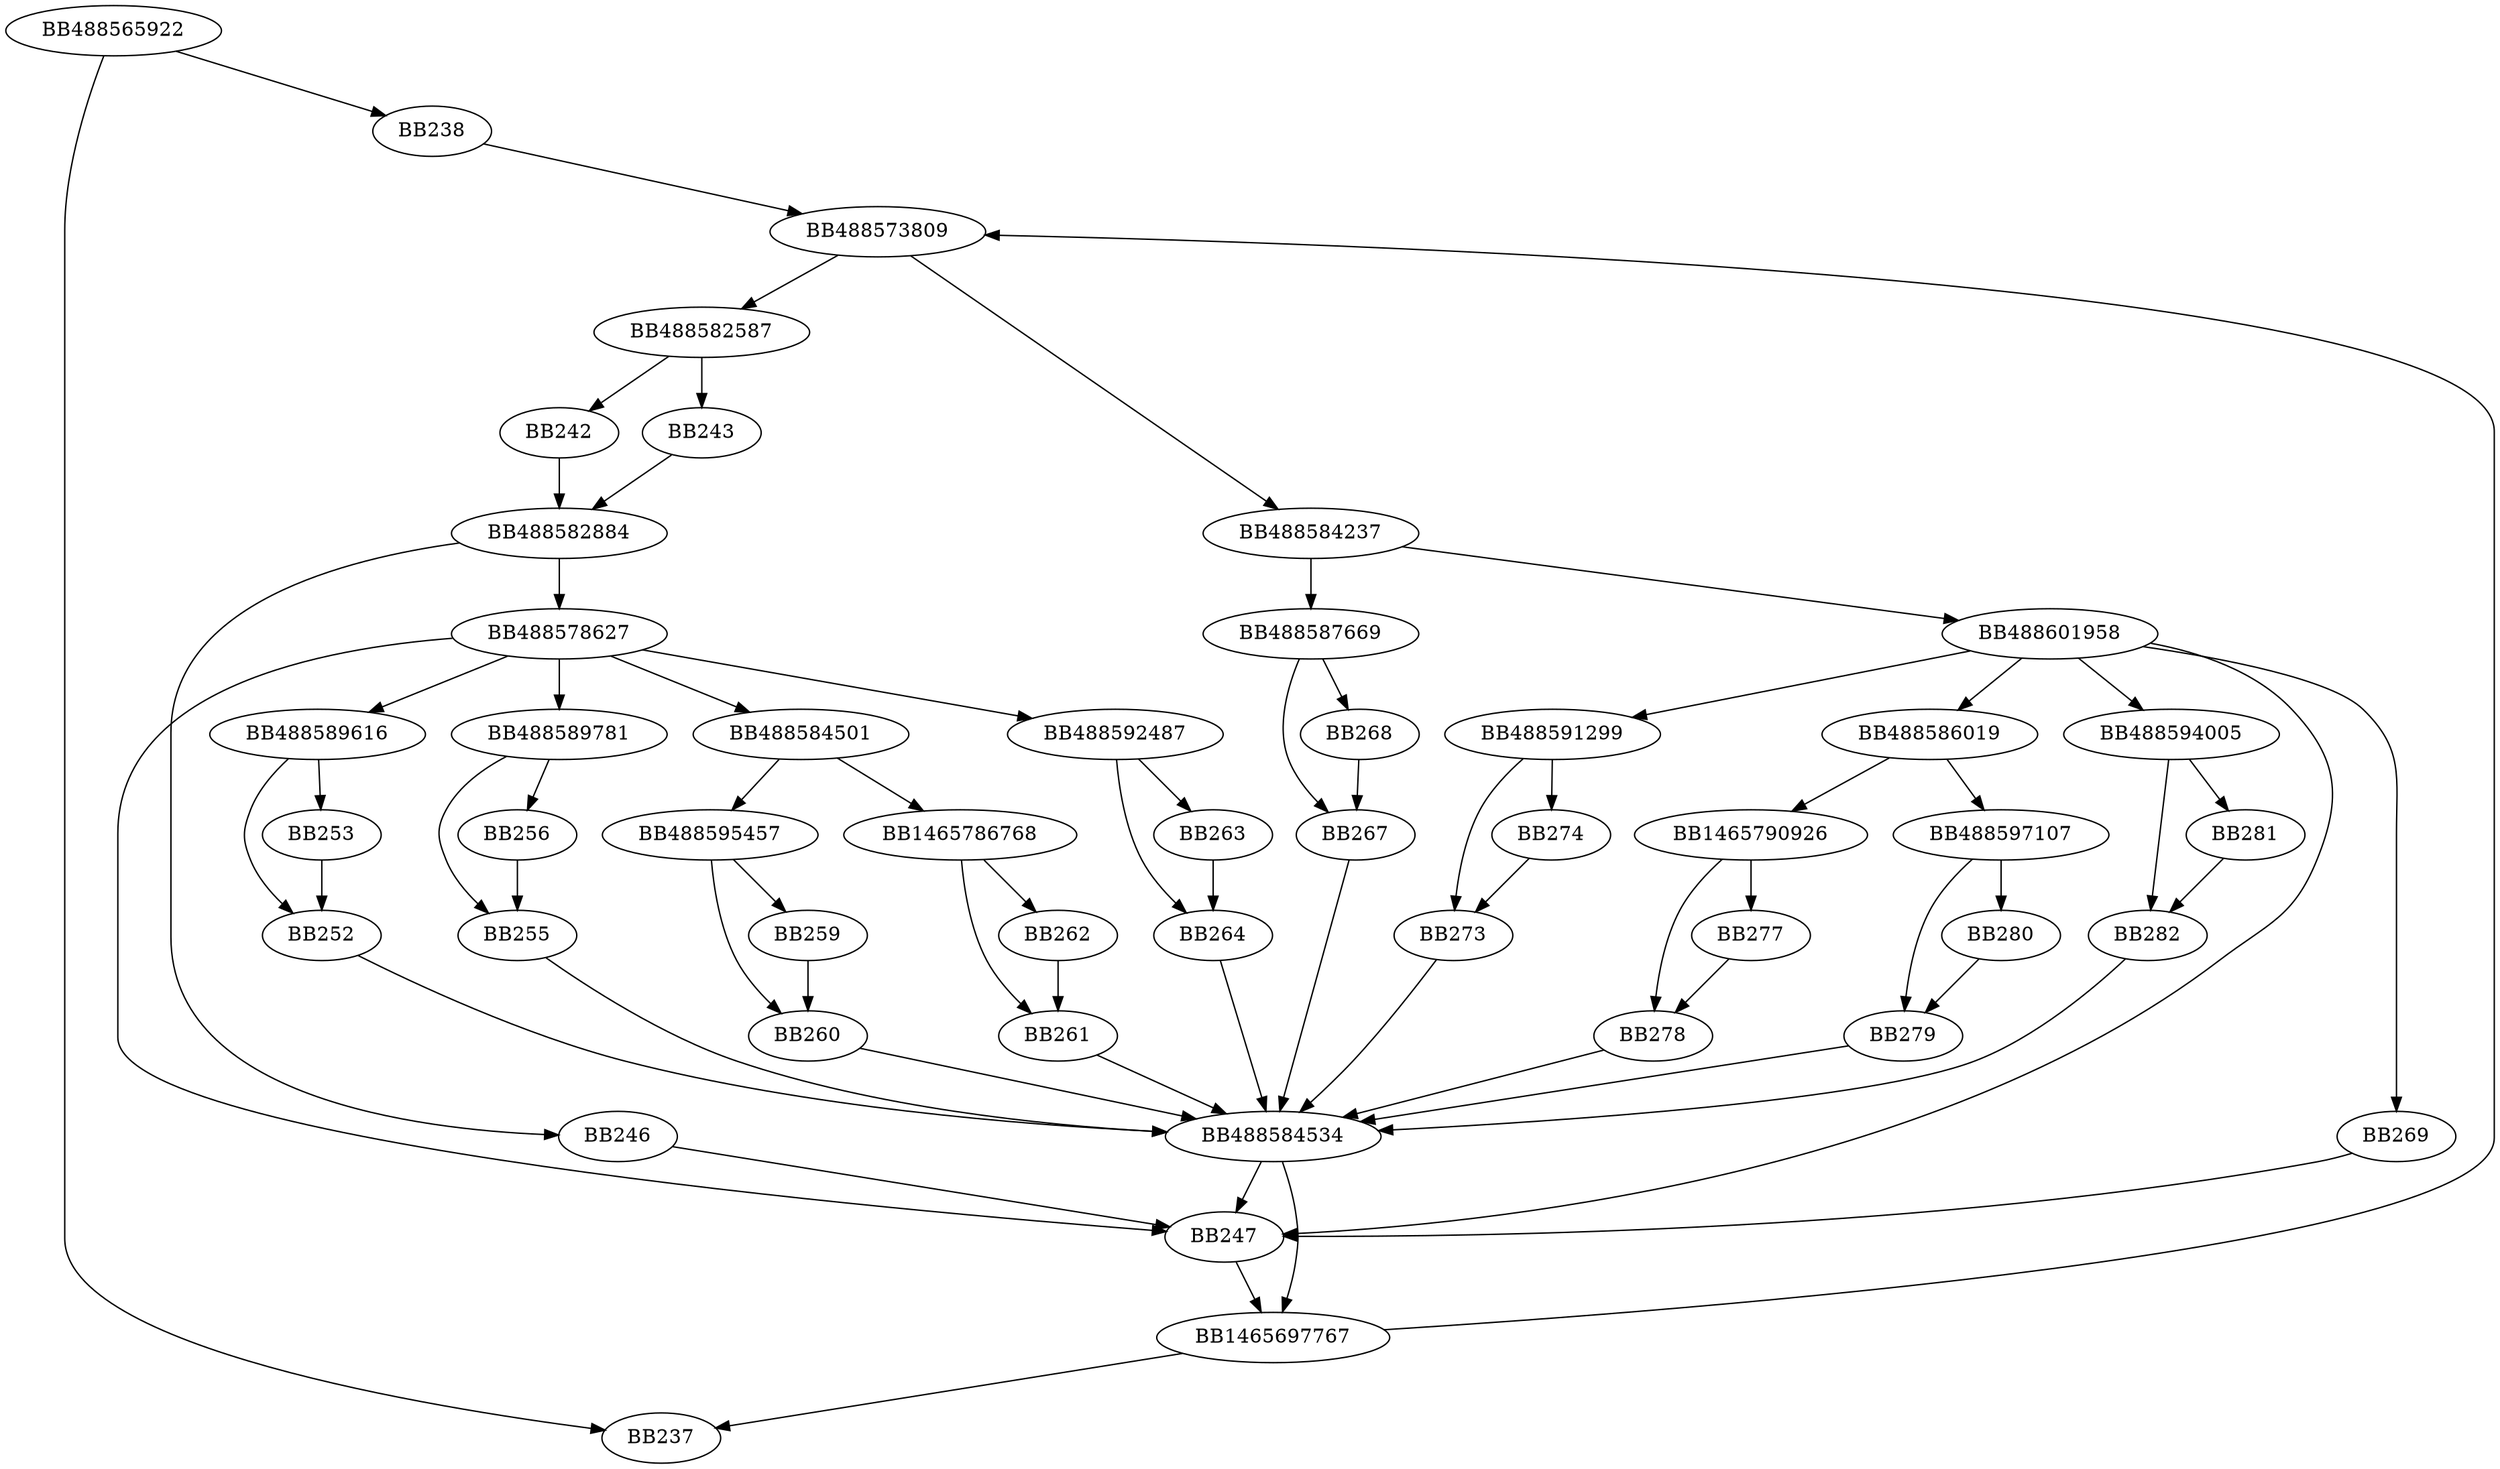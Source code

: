 digraph G{
	BB488565922->BB237;
	BB488565922->BB238;
	BB238->BB488573809;
	BB488573809->BB488584237;
	BB488573809->BB488582587;
	BB488582587->BB242;
	BB488582587->BB243;
	BB242->BB488582884;
	BB243->BB488582884;
	BB488582884->BB488578627;
	BB488582884->BB246;
	BB246->BB247;
	BB488578627->BB247;
	BB488578627->BB488589616;
	BB488578627->BB488589781;
	BB488578627->BB488584501;
	BB488578627->BB488592487;
	BB488589616->BB252;
	BB488589616->BB253;
	BB253->BB252;
	BB252->BB488584534;
	BB488589781->BB255;
	BB488589781->BB256;
	BB256->BB255;
	BB255->BB488584534;
	BB488584501->BB1465786768;
	BB488584501->BB488595457;
	BB488595457->BB259;
	BB488595457->BB260;
	BB259->BB260;
	BB260->BB488584534;
	BB1465786768->BB261;
	BB1465786768->BB262;
	BB262->BB261;
	BB261->BB488584534;
	BB488592487->BB263;
	BB488592487->BB264;
	BB263->BB264;
	BB264->BB488584534;
	BB488584237->BB488601958;
	BB488584237->BB488587669;
	BB488587669->BB267;
	BB488587669->BB268;
	BB268->BB267;
	BB267->BB488584534;
	BB488601958->BB269;
	BB488601958->BB247;
	BB488601958->BB488591299;
	BB488601958->BB488586019;
	BB488601958->BB488594005;
	BB488591299->BB273;
	BB488591299->BB274;
	BB274->BB273;
	BB273->BB488584534;
	BB488586019->BB488597107;
	BB488586019->BB1465790926;
	BB1465790926->BB277;
	BB1465790926->BB278;
	BB277->BB278;
	BB278->BB488584534;
	BB488597107->BB279;
	BB488597107->BB280;
	BB280->BB279;
	BB279->BB488584534;
	BB488594005->BB281;
	BB488594005->BB282;
	BB281->BB282;
	BB282->BB488584534;
	BB269->BB247;
	BB488584534->BB1465697767;
	BB488584534->BB247;
	BB247->BB1465697767;
	BB1465697767->BB237;
	BB1465697767->BB488573809;
}
